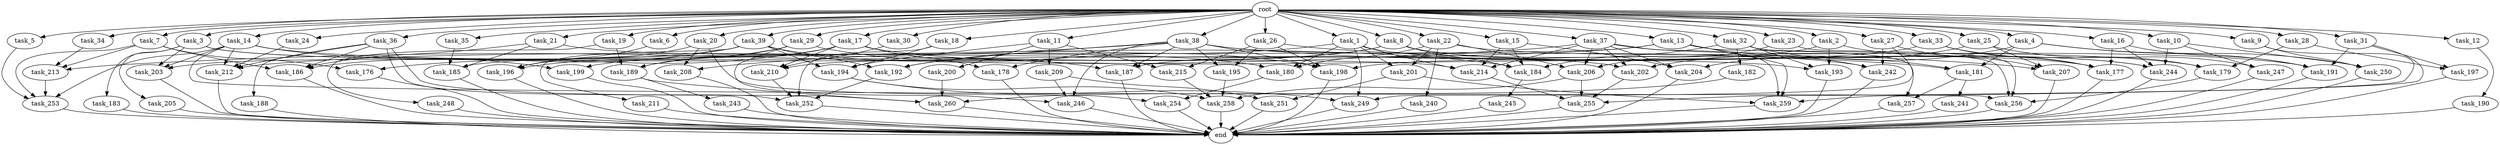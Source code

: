 digraph G {
  task_12 [size="2.048000"];
  task_199 [size="584115552.256000"];
  task_36 [size="2.048000"];
  task_253 [size="1271310319.616000"];
  task_19 [size="2.048000"];
  task_249 [size="1340029796.352000"];
  task_196 [size="2491081031.680000"];
  root [size="0.000000"];
  task_10 [size="2.048000"];
  task_18 [size="2.048000"];
  task_1 [size="2.048000"];
  task_189 [size="1202590842.880000"];
  task_183 [size="1391569403.904000"];
  task_4 [size="2.048000"];
  task_259 [size="1889785610.240000"];
  task_260 [size="3539053051.904000"];
  task_33 [size="2.048000"];
  task_22 [size="2.048000"];
  task_205 [size="1391569403.904000"];
  task_15 [size="2.048000"];
  task_5 [size="2.048000"];
  end [size="0.000000"];
  task_206 [size="858993459.200000"];
  task_246 [size="1168231104.512000"];
  task_14 [size="2.048000"];
  task_256 [size="1443109011.456000"];
  task_21 [size="2.048000"];
  task_38 [size="2.048000"];
  task_252 [size="2422361554.944000"];
  task_241 [size="1391569403.904000"];
  task_16 [size="2.048000"];
  task_7 [size="2.048000"];
  task_242 [size="962072674.304000"];
  task_27 [size="2.048000"];
  task_203 [size="3212635537.408000"];
  task_211 [size="1391569403.904000"];
  task_26 [size="2.048000"];
  task_30 [size="2.048000"];
  task_34 [size="2.048000"];
  task_209 [size="841813590.016000"];
  task_254 [size="1786706395.136000"];
  task_176 [size="773094113.280000"];
  task_177 [size="2370821947.392000"];
  task_245 [size="841813590.016000"];
  task_213 [size="927712935.936000"];
  task_200 [size="841813590.016000"];
  task_214 [size="2662879723.520000"];
  task_197 [size="2233382993.920000"];
  task_39 [size="2.048000"];
  task_215 [size="1460288880.640000"];
  task_255 [size="4226247819.264000"];
  task_192 [size="2508260900.864000"];
  task_204 [size="1529008357.376000"];
  task_201 [size="1116691496.960000"];
  task_17 [size="2.048000"];
  task_31 [size="2.048000"];
  task_258 [size="1047972020.224000"];
  task_193 [size="858993459.200000"];
  task_194 [size="3951369912.320000"];
  task_2 [size="2.048000"];
  task_207 [size="1786706395.136000"];
  task_35 [size="2.048000"];
  task_3 [size="2.048000"];
  task_187 [size="1941325217.792000"];
  task_247 [size="2817498546.176000"];
  task_181 [size="858993459.200000"];
  task_184 [size="1288490188.800000"];
  task_8 [size="2.048000"];
  task_191 [size="2250562863.104000"];
  task_212 [size="1477468749.824000"];
  task_25 [size="2.048000"];
  task_198 [size="2353642078.208000"];
  task_244 [size="3813930958.848000"];
  task_28 [size="2.048000"];
  task_182 [size="429496729.600000"];
  task_23 [size="2.048000"];
  task_190 [size="68719476.736000"];
  task_6 [size="2.048000"];
  task_32 [size="2.048000"];
  task_188 [size="154618822.656000"];
  task_257 [size="2010044694.528000"];
  task_20 [size="2.048000"];
  task_243 [size="1717986918.400000"];
  task_9 [size="2.048000"];
  task_37 [size="2.048000"];
  task_180 [size="1391569403.904000"];
  task_248 [size="429496729.600000"];
  task_195 [size="893353197.568000"];
  task_185 [size="1322849927.168000"];
  task_186 [size="2439541424.128000"];
  task_250 [size="3264175144.960000"];
  task_240 [size="274877906.944000"];
  task_202 [size="1700807049.216000"];
  task_29 [size="2.048000"];
  task_178 [size="429496729.600000"];
  task_13 [size="2.048000"];
  task_251 [size="549755813.888000"];
  task_24 [size="2.048000"];
  task_208 [size="1992864825.344000"];
  task_11 [size="2.048000"];
  task_179 [size="2508260900.864000"];
  task_210 [size="377957122.048000"];

  task_12 -> task_190 [size="33554432.000000"];
  task_199 -> end [size="1.000000"];
  task_36 -> task_252 [size="75497472.000000"];
  task_36 -> task_188 [size="75497472.000000"];
  task_36 -> task_260 [size="75497472.000000"];
  task_36 -> task_212 [size="75497472.000000"];
  task_36 -> task_186 [size="75497472.000000"];
  task_253 -> end [size="1.000000"];
  task_19 -> task_248 [size="209715200.000000"];
  task_19 -> task_189 [size="209715200.000000"];
  task_249 -> end [size="1.000000"];
  task_196 -> end [size="1.000000"];
  root -> task_12 [size="1.000000"];
  root -> task_35 [size="1.000000"];
  root -> task_14 [size="1.000000"];
  root -> task_36 [size="1.000000"];
  root -> task_37 [size="1.000000"];
  root -> task_6 [size="1.000000"];
  root -> task_32 [size="1.000000"];
  root -> task_38 [size="1.000000"];
  root -> task_19 [size="1.000000"];
  root -> task_13 [size="1.000000"];
  root -> task_20 [size="1.000000"];
  root -> task_16 [size="1.000000"];
  root -> task_9 [size="1.000000"];
  root -> task_31 [size="1.000000"];
  root -> task_10 [size="1.000000"];
  root -> task_1 [size="1.000000"];
  root -> task_18 [size="1.000000"];
  root -> task_5 [size="1.000000"];
  root -> task_2 [size="1.000000"];
  root -> task_4 [size="1.000000"];
  root -> task_27 [size="1.000000"];
  root -> task_11 [size="1.000000"];
  root -> task_23 [size="1.000000"];
  root -> task_3 [size="1.000000"];
  root -> task_26 [size="1.000000"];
  root -> task_7 [size="1.000000"];
  root -> task_34 [size="1.000000"];
  root -> task_17 [size="1.000000"];
  root -> task_33 [size="1.000000"];
  root -> task_15 [size="1.000000"];
  root -> task_22 [size="1.000000"];
  root -> task_29 [size="1.000000"];
  root -> task_8 [size="1.000000"];
  root -> task_30 [size="1.000000"];
  root -> task_39 [size="1.000000"];
  root -> task_25 [size="1.000000"];
  root -> task_24 [size="1.000000"];
  root -> task_21 [size="1.000000"];
  root -> task_28 [size="1.000000"];
  task_10 -> task_247 [size="838860800.000000"];
  task_10 -> task_244 [size="838860800.000000"];
  task_10 -> task_250 [size="838860800.000000"];
  task_18 -> task_252 [size="838860800.000000"];
  task_18 -> task_194 [size="838860800.000000"];
  task_1 -> task_201 [size="411041792.000000"];
  task_1 -> task_214 [size="411041792.000000"];
  task_1 -> task_249 [size="411041792.000000"];
  task_1 -> task_180 [size="411041792.000000"];
  task_1 -> task_244 [size="411041792.000000"];
  task_1 -> task_192 [size="411041792.000000"];
  task_189 -> task_243 [size="838860800.000000"];
  task_189 -> task_260 [size="838860800.000000"];
  task_183 -> end [size="1.000000"];
  task_4 -> task_250 [size="75497472.000000"];
  task_4 -> task_202 [size="75497472.000000"];
  task_4 -> task_191 [size="75497472.000000"];
  task_4 -> task_181 [size="75497472.000000"];
  task_259 -> end [size="1.000000"];
  task_260 -> end [size="1.000000"];
  task_33 -> task_177 [size="411041792.000000"];
  task_33 -> task_198 [size="411041792.000000"];
  task_33 -> task_179 [size="411041792.000000"];
  task_22 -> task_180 [size="134217728.000000"];
  task_22 -> task_201 [size="134217728.000000"];
  task_22 -> task_206 [size="134217728.000000"];
  task_22 -> task_179 [size="134217728.000000"];
  task_22 -> task_240 [size="134217728.000000"];
  task_205 -> end [size="1.000000"];
  task_15 -> task_214 [size="134217728.000000"];
  task_15 -> task_184 [size="134217728.000000"];
  task_15 -> task_204 [size="134217728.000000"];
  task_5 -> task_253 [size="75497472.000000"];
  task_206 -> task_258 [size="134217728.000000"];
  task_206 -> task_255 [size="134217728.000000"];
  task_246 -> end [size="1.000000"];
  task_14 -> task_184 [size="209715200.000000"];
  task_14 -> task_203 [size="209715200.000000"];
  task_14 -> task_199 [size="209715200.000000"];
  task_14 -> task_212 [size="209715200.000000"];
  task_14 -> task_256 [size="209715200.000000"];
  task_14 -> task_253 [size="209715200.000000"];
  task_256 -> end [size="1.000000"];
  task_21 -> task_180 [size="134217728.000000"];
  task_21 -> task_186 [size="134217728.000000"];
  task_21 -> task_185 [size="134217728.000000"];
  task_38 -> task_246 [size="134217728.000000"];
  task_38 -> task_178 [size="134217728.000000"];
  task_38 -> task_187 [size="134217728.000000"];
  task_38 -> task_195 [size="134217728.000000"];
  task_38 -> task_192 [size="134217728.000000"];
  task_38 -> task_198 [size="134217728.000000"];
  task_38 -> task_208 [size="134217728.000000"];
  task_38 -> task_181 [size="134217728.000000"];
  task_38 -> task_242 [size="134217728.000000"];
  task_252 -> end [size="1.000000"];
  task_241 -> end [size="1.000000"];
  task_16 -> task_177 [size="536870912.000000"];
  task_16 -> task_244 [size="536870912.000000"];
  task_16 -> task_191 [size="536870912.000000"];
  task_7 -> task_213 [size="301989888.000000"];
  task_7 -> task_186 [size="301989888.000000"];
  task_7 -> task_253 [size="301989888.000000"];
  task_7 -> task_176 [size="301989888.000000"];
  task_242 -> end [size="1.000000"];
  task_27 -> task_249 [size="33554432.000000"];
  task_27 -> task_207 [size="33554432.000000"];
  task_27 -> task_242 [size="33554432.000000"];
  task_203 -> end [size="1.000000"];
  task_211 -> end [size="1.000000"];
  task_26 -> task_195 [size="301989888.000000"];
  task_26 -> task_207 [size="301989888.000000"];
  task_26 -> task_198 [size="301989888.000000"];
  task_26 -> task_215 [size="301989888.000000"];
  task_30 -> task_210 [size="33554432.000000"];
  task_34 -> task_213 [size="75497472.000000"];
  task_209 -> task_246 [size="134217728.000000"];
  task_209 -> task_251 [size="134217728.000000"];
  task_254 -> end [size="1.000000"];
  task_176 -> end [size="1.000000"];
  task_177 -> end [size="1.000000"];
  task_245 -> end [size="1.000000"];
  task_213 -> task_253 [size="33554432.000000"];
  task_200 -> task_260 [size="134217728.000000"];
  task_214 -> task_255 [size="411041792.000000"];
  task_197 -> end [size="1.000000"];
  task_39 -> task_203 [size="679477248.000000"];
  task_39 -> task_186 [size="679477248.000000"];
  task_39 -> task_211 [size="679477248.000000"];
  task_39 -> task_187 [size="679477248.000000"];
  task_39 -> task_192 [size="679477248.000000"];
  task_39 -> task_194 [size="679477248.000000"];
  task_215 -> task_258 [size="33554432.000000"];
  task_255 -> end [size="1.000000"];
  task_192 -> task_252 [size="134217728.000000"];
  task_204 -> end [size="1.000000"];
  task_201 -> task_251 [size="134217728.000000"];
  task_201 -> task_259 [size="134217728.000000"];
  task_17 -> task_178 [size="75497472.000000"];
  task_17 -> task_210 [size="75497472.000000"];
  task_17 -> task_176 [size="75497472.000000"];
  task_17 -> task_189 [size="75497472.000000"];
  task_17 -> task_193 [size="75497472.000000"];
  task_31 -> task_197 [size="411041792.000000"];
  task_31 -> task_191 [size="411041792.000000"];
  task_31 -> task_259 [size="411041792.000000"];
  task_258 -> end [size="1.000000"];
  task_193 -> end [size="1.000000"];
  task_194 -> task_258 [size="209715200.000000"];
  task_194 -> task_249 [size="209715200.000000"];
  task_2 -> task_187 [size="134217728.000000"];
  task_2 -> task_177 [size="134217728.000000"];
  task_2 -> task_193 [size="134217728.000000"];
  task_207 -> end [size="1.000000"];
  task_35 -> task_185 [size="209715200.000000"];
  task_3 -> task_183 [size="679477248.000000"];
  task_3 -> task_205 [size="679477248.000000"];
  task_3 -> task_214 [size="679477248.000000"];
  task_3 -> task_202 [size="679477248.000000"];
  task_3 -> task_203 [size="679477248.000000"];
  task_187 -> end [size="1.000000"];
  task_247 -> end [size="1.000000"];
  task_181 -> task_241 [size="679477248.000000"];
  task_181 -> task_257 [size="679477248.000000"];
  task_184 -> task_245 [size="411041792.000000"];
  task_8 -> task_177 [size="75497472.000000"];
  task_8 -> task_184 [size="75497472.000000"];
  task_8 -> task_210 [size="75497472.000000"];
  task_8 -> task_244 [size="75497472.000000"];
  task_8 -> task_199 [size="75497472.000000"];
  task_191 -> end [size="1.000000"];
  task_212 -> end [size="1.000000"];
  task_25 -> task_247 [size="536870912.000000"];
  task_25 -> task_207 [size="536870912.000000"];
  task_25 -> task_204 [size="536870912.000000"];
  task_198 -> end [size="1.000000"];
  task_244 -> end [size="1.000000"];
  task_28 -> task_197 [size="679477248.000000"];
  task_28 -> task_179 [size="679477248.000000"];
  task_182 -> task_260 [size="679477248.000000"];
  task_23 -> task_256 [size="209715200.000000"];
  task_23 -> task_206 [size="209715200.000000"];
  task_190 -> end [size="1.000000"];
  task_6 -> task_196 [size="75497472.000000"];
  task_32 -> task_256 [size="209715200.000000"];
  task_32 -> task_182 [size="209715200.000000"];
  task_32 -> task_184 [size="209715200.000000"];
  task_32 -> task_181 [size="209715200.000000"];
  task_32 -> task_193 [size="209715200.000000"];
  task_188 -> end [size="1.000000"];
  task_257 -> end [size="1.000000"];
  task_20 -> task_196 [size="838860800.000000"];
  task_20 -> task_208 [size="838860800.000000"];
  task_20 -> task_254 [size="838860800.000000"];
  task_243 -> end [size="1.000000"];
  task_9 -> task_250 [size="679477248.000000"];
  task_9 -> task_255 [size="679477248.000000"];
  task_37 -> task_214 [size="75497472.000000"];
  task_37 -> task_206 [size="75497472.000000"];
  task_37 -> task_202 [size="75497472.000000"];
  task_37 -> task_191 [size="75497472.000000"];
  task_37 -> task_259 [size="75497472.000000"];
  task_37 -> task_213 [size="75497472.000000"];
  task_37 -> task_204 [size="75497472.000000"];
  task_180 -> task_254 [size="33554432.000000"];
  task_248 -> end [size="1.000000"];
  task_195 -> task_258 [size="134217728.000000"];
  task_185 -> end [size="1.000000"];
  task_186 -> end [size="1.000000"];
  task_250 -> end [size="1.000000"];
  task_240 -> end [size="1.000000"];
  task_202 -> task_255 [size="838860800.000000"];
  task_29 -> task_196 [size="301989888.000000"];
  task_29 -> task_246 [size="301989888.000000"];
  task_29 -> task_198 [size="301989888.000000"];
  task_29 -> task_189 [size="301989888.000000"];
  task_178 -> end [size="1.000000"];
  task_13 -> task_242 [size="301989888.000000"];
  task_13 -> task_257 [size="301989888.000000"];
  task_13 -> task_185 [size="301989888.000000"];
  task_13 -> task_212 [size="301989888.000000"];
  task_13 -> task_259 [size="301989888.000000"];
  task_251 -> end [size="1.000000"];
  task_24 -> task_212 [size="134217728.000000"];
  task_208 -> end [size="1.000000"];
  task_11 -> task_200 [size="411041792.000000"];
  task_11 -> task_194 [size="411041792.000000"];
  task_11 -> task_209 [size="411041792.000000"];
  task_11 -> task_215 [size="411041792.000000"];
  task_179 -> task_256 [size="75497472.000000"];
  task_210 -> task_252 [size="134217728.000000"];
}
